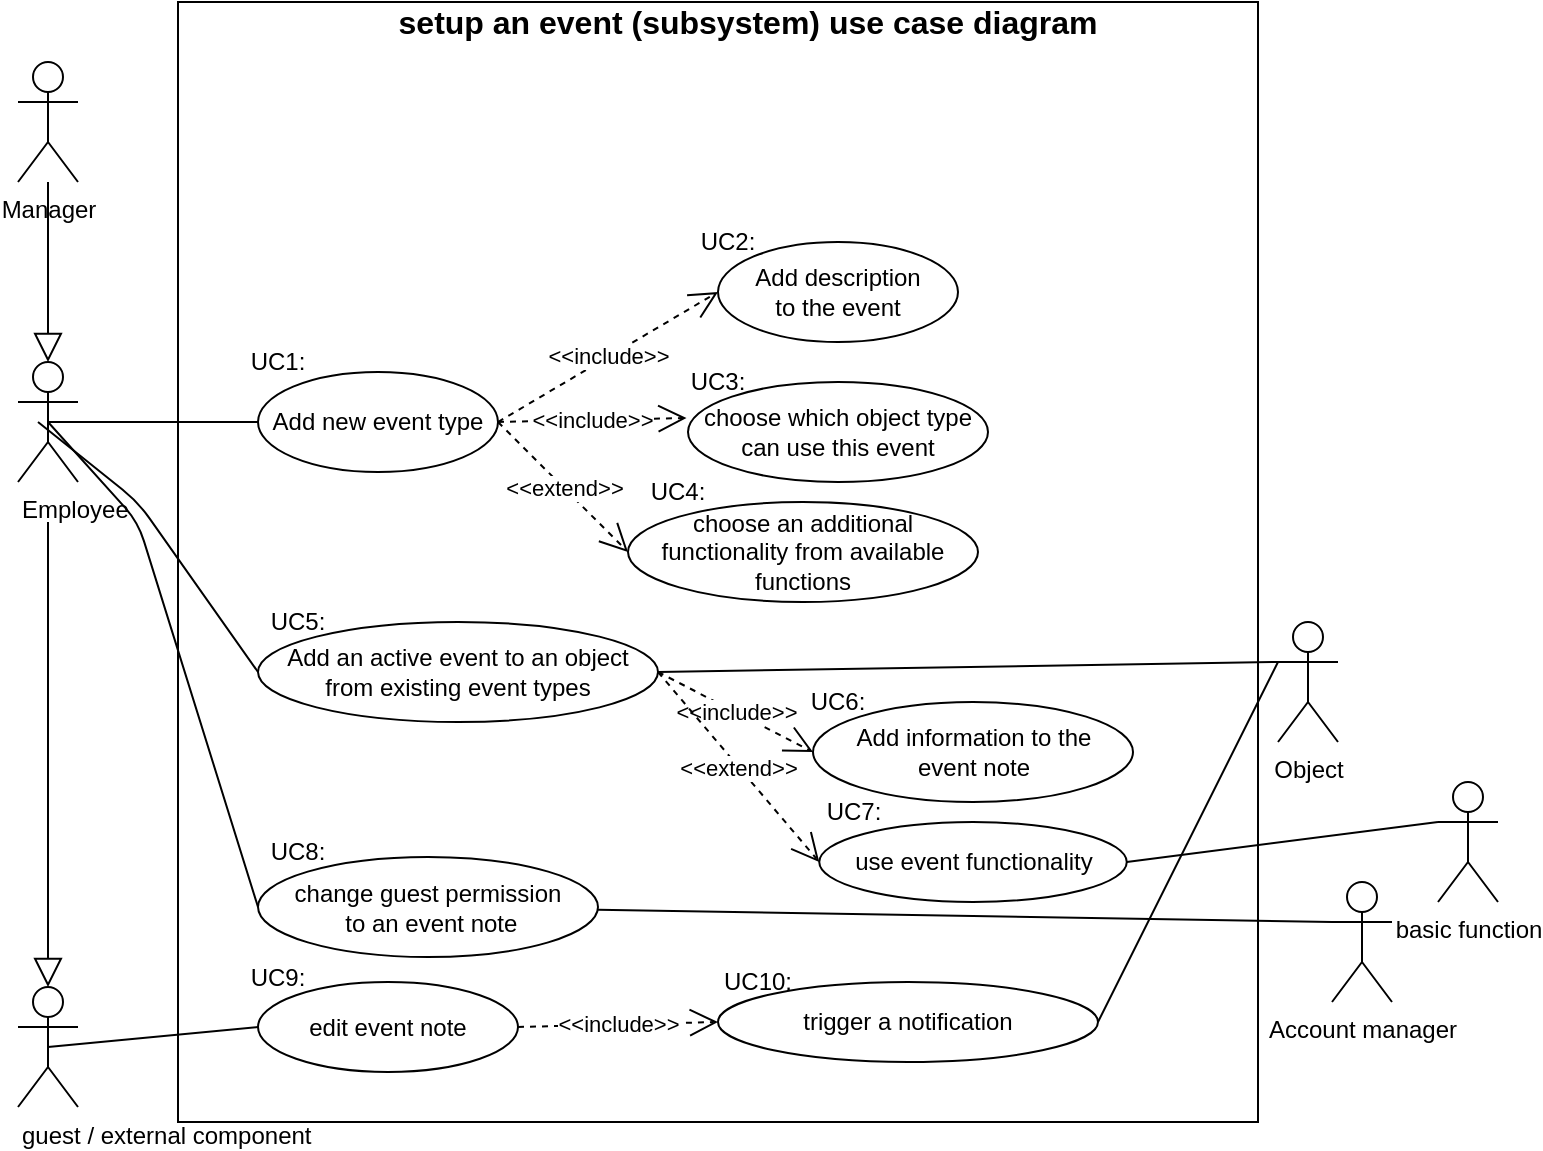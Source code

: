 <mxfile version="13.7.7" type="device" pages="3"><diagram id="utXPCezjBPJcnp2HROQr" name="Page-1"><mxGraphModel dx="1038" dy="548" grid="1" gridSize="10" guides="1" tooltips="1" connect="1" arrows="1" fold="1" page="1" pageScale="1" pageWidth="827" pageHeight="1169" math="0" shadow="0"><root><mxCell id="0"/><mxCell id="1" parent="0"/><mxCell id="6H96ITLId7qbTE_5kYYr-9" value="" style="rounded=0;whiteSpace=wrap;html=1;fillColor=none;" parent="1" vertex="1"><mxGeometry x="220" y="180" width="540" height="560" as="geometry"/></mxCell><mxCell id="Kk_vCVW2aMKq7jDuqErF-1" value="Manager" style="shape=umlActor;verticalLabelPosition=bottom;verticalAlign=top;html=1;outlineConnect=0;" parent="1" vertex="1"><mxGeometry x="140" y="210" width="30" height="60" as="geometry"/></mxCell><mxCell id="Kk_vCVW2aMKq7jDuqErF-4" value="Employee" style="shape=umlActor;verticalLabelPosition=bottom;verticalAlign=top;html=1;outlineConnect=0;align=left;" parent="1" vertex="1"><mxGeometry x="140" y="360" width="30" height="60" as="geometry"/></mxCell><mxCell id="Kk_vCVW2aMKq7jDuqErF-7" value="Add new event type" style="ellipse;whiteSpace=wrap;html=1;align=center;labelPosition=center;verticalLabelPosition=middle;verticalAlign=middle;" parent="1" vertex="1"><mxGeometry x="260" y="365" width="120" height="50" as="geometry"/></mxCell><mxCell id="Kk_vCVW2aMKq7jDuqErF-10" value="&lt;font style=&quot;font-size: 16px&quot;&gt;&lt;b&gt;setup an event (subsystem) use case diagram&lt;/b&gt;&lt;/font&gt;" style="text;html=1;strokeColor=none;fillColor=none;align=center;verticalAlign=middle;whiteSpace=wrap;rounded=0;" parent="1" vertex="1"><mxGeometry x="320" y="180" width="370" height="20" as="geometry"/></mxCell><mxCell id="Kk_vCVW2aMKq7jDuqErF-11" value="" style="endArrow=block;endFill=0;endSize=12;html=1;" parent="1" source="Kk_vCVW2aMKq7jDuqErF-1" edge="1"><mxGeometry width="160" relative="1" as="geometry"><mxPoint x="310" y="460" as="sourcePoint"/><mxPoint x="155" y="360" as="targetPoint"/></mxGeometry></mxCell><mxCell id="cNcr-mV-cdV3ffyyOe1p-5" value="choose which object type can use this event" style="ellipse;whiteSpace=wrap;html=1;align=center;labelPosition=center;verticalLabelPosition=middle;verticalAlign=middle;" parent="1" vertex="1"><mxGeometry x="475" y="370" width="150" height="50" as="geometry"/></mxCell><mxCell id="Dxs4iRGynDnffGmi7WWA-1" value="choose an additional functionality from available functions" style="ellipse;whiteSpace=wrap;html=1;align=center;labelPosition=center;verticalLabelPosition=middle;verticalAlign=middle;" parent="1" vertex="1"><mxGeometry x="445" y="430" width="175" height="50" as="geometry"/></mxCell><mxCell id="Dxs4iRGynDnffGmi7WWA-3" value="Add description &lt;br&gt;to the event" style="ellipse;whiteSpace=wrap;html=1;align=center;labelPosition=center;verticalLabelPosition=middle;verticalAlign=middle;" parent="1" vertex="1"><mxGeometry x="490" y="300" width="120" height="50" as="geometry"/></mxCell><mxCell id="Dxs4iRGynDnffGmi7WWA-4" value="&amp;lt;&amp;lt;include&amp;gt;&amp;gt;" style="endArrow=open;endSize=12;dashed=1;html=1;exitX=1;exitY=0.5;exitDx=0;exitDy=0;entryX=0;entryY=0.5;entryDx=0;entryDy=0;" parent="1" source="Kk_vCVW2aMKq7jDuqErF-7" target="Dxs4iRGynDnffGmi7WWA-3" edge="1"><mxGeometry width="160" relative="1" as="geometry"><mxPoint x="370" y="350" as="sourcePoint"/><mxPoint x="530" y="350" as="targetPoint"/></mxGeometry></mxCell><mxCell id="Dxs4iRGynDnffGmi7WWA-5" value="&amp;lt;&amp;lt;include&amp;gt;&amp;gt;" style="endArrow=open;endSize=12;dashed=1;html=1;exitX=1;exitY=0.5;exitDx=0;exitDy=0;entryX=-0.005;entryY=0.36;entryDx=0;entryDy=0;entryPerimeter=0;" parent="1" source="Kk_vCVW2aMKq7jDuqErF-7" target="cNcr-mV-cdV3ffyyOe1p-5" edge="1"><mxGeometry width="160" relative="1" as="geometry"><mxPoint x="620" y="384.5" as="sourcePoint"/><mxPoint x="730" y="384.5" as="targetPoint"/></mxGeometry></mxCell><mxCell id="Dxs4iRGynDnffGmi7WWA-6" value="&amp;lt;&amp;lt;extend&amp;gt;&amp;gt;" style="endArrow=open;endSize=12;dashed=1;html=1;exitX=1;exitY=0.5;exitDx=0;exitDy=0;entryX=0;entryY=0.5;entryDx=0;entryDy=0;" parent="1" source="Kk_vCVW2aMKq7jDuqErF-7" target="Dxs4iRGynDnffGmi7WWA-1" edge="1"><mxGeometry width="160" relative="1" as="geometry"><mxPoint x="400" y="395" as="sourcePoint"/><mxPoint x="510" y="395" as="targetPoint"/></mxGeometry></mxCell><mxCell id="RRafsIYccWuBnZkjw4QS-1" value="change guest permission&lt;br&gt;&amp;nbsp;to an event note" style="ellipse;whiteSpace=wrap;html=1;align=center;labelPosition=center;verticalLabelPosition=middle;verticalAlign=middle;" parent="1" vertex="1"><mxGeometry x="260" y="607.5" width="170" height="50" as="geometry"/></mxCell><mxCell id="RRafsIYccWuBnZkjw4QS-8" value="" style="endArrow=none;html=1;exitX=0.5;exitY=0.5;exitDx=0;exitDy=0;exitPerimeter=0;entryX=0;entryY=0.5;entryDx=0;entryDy=0;" parent="1" source="Kk_vCVW2aMKq7jDuqErF-4" target="Kk_vCVW2aMKq7jDuqErF-7" edge="1"><mxGeometry width="50" height="50" relative="1" as="geometry"><mxPoint x="390" y="370" as="sourcePoint"/><mxPoint x="440" y="320" as="targetPoint"/></mxGeometry></mxCell><mxCell id="RRafsIYccWuBnZkjw4QS-9" value="" style="endArrow=none;html=1;exitX=0.5;exitY=0.5;exitDx=0;exitDy=0;exitPerimeter=0;entryX=0;entryY=0.5;entryDx=0;entryDy=0;" parent="1" source="Kk_vCVW2aMKq7jDuqErF-4" target="RRafsIYccWuBnZkjw4QS-1" edge="1"><mxGeometry width="50" height="50" relative="1" as="geometry"><mxPoint x="390" y="370" as="sourcePoint"/><mxPoint x="440" y="320" as="targetPoint"/><Array as="points"><mxPoint x="200" y="440"/></Array></mxGeometry></mxCell><mxCell id="4VGySGI6yVkYC-rVtjmg-1" value="Add an active event to an object from existing event types" style="ellipse;whiteSpace=wrap;html=1;align=center;labelPosition=center;verticalLabelPosition=middle;verticalAlign=middle;" parent="1" vertex="1"><mxGeometry x="260" y="490" width="200" height="50" as="geometry"/></mxCell><mxCell id="4VGySGI6yVkYC-rVtjmg-2" value="&amp;lt;&amp;lt;include&amp;gt;&amp;gt;" style="endArrow=open;endSize=12;dashed=1;html=1;entryX=0;entryY=0.5;entryDx=0;entryDy=0;exitX=1;exitY=0.5;exitDx=0;exitDy=0;" parent="1" source="4VGySGI6yVkYC-rVtjmg-1" target="4VGySGI6yVkYC-rVtjmg-3" edge="1"><mxGeometry width="160" relative="1" as="geometry"><mxPoint x="470" y="525" as="sourcePoint"/><mxPoint x="580" y="524.5" as="targetPoint"/></mxGeometry></mxCell><mxCell id="4VGySGI6yVkYC-rVtjmg-3" value="Add information to the &lt;br&gt;event note" style="ellipse;whiteSpace=wrap;html=1;align=center;labelPosition=center;verticalLabelPosition=middle;verticalAlign=middle;" parent="1" vertex="1"><mxGeometry x="537.5" y="530" width="160" height="50" as="geometry"/></mxCell><mxCell id="4VGySGI6yVkYC-rVtjmg-4" value="" style="endArrow=none;html=1;exitX=0;exitY=0.5;exitDx=0;exitDy=0;" parent="1" source="4VGySGI6yVkYC-rVtjmg-1" edge="1"><mxGeometry width="50" height="50" relative="1" as="geometry"><mxPoint x="288" y="497" as="sourcePoint"/><mxPoint x="150" y="390" as="targetPoint"/><Array as="points"><mxPoint x="200" y="430"/></Array></mxGeometry></mxCell><mxCell id="4VGySGI6yVkYC-rVtjmg-5" value="&amp;lt;&amp;lt;extend&amp;gt;&amp;gt;" style="endArrow=open;endSize=12;dashed=1;html=1;exitX=1;exitY=0.5;exitDx=0;exitDy=0;entryX=0;entryY=0.5;entryDx=0;entryDy=0;" parent="1" source="4VGySGI6yVkYC-rVtjmg-1" target="4VGySGI6yVkYC-rVtjmg-6" edge="1"><mxGeometry width="160" relative="1" as="geometry"><mxPoint x="420" y="540" as="sourcePoint"/><mxPoint x="540" y="570" as="targetPoint"/></mxGeometry></mxCell><mxCell id="4VGySGI6yVkYC-rVtjmg-6" value="use event functionality" style="ellipse;whiteSpace=wrap;html=1;align=center;labelPosition=center;verticalLabelPosition=middle;verticalAlign=middle;" parent="1" vertex="1"><mxGeometry x="540.63" y="590" width="153.75" height="40" as="geometry"/></mxCell><mxCell id="6H96ITLId7qbTE_5kYYr-1" value="guest / external component" style="shape=umlActor;verticalLabelPosition=bottom;verticalAlign=top;html=1;outlineConnect=0;align=left;" parent="1" vertex="1"><mxGeometry x="140" y="672.5" width="30" height="60" as="geometry"/></mxCell><mxCell id="6H96ITLId7qbTE_5kYYr-2" value="" style="endArrow=block;endFill=0;endSize=12;html=1;entryX=0.5;entryY=0;entryDx=0;entryDy=0;entryPerimeter=0;" parent="1" target="6H96ITLId7qbTE_5kYYr-1" edge="1"><mxGeometry width="160" relative="1" as="geometry"><mxPoint x="155" y="440" as="sourcePoint"/><mxPoint x="154.5" y="650" as="targetPoint"/></mxGeometry></mxCell><mxCell id="6H96ITLId7qbTE_5kYYr-3" value="" style="endArrow=none;html=1;exitX=0.5;exitY=0.5;exitDx=0;exitDy=0;exitPerimeter=0;entryX=0;entryY=0.5;entryDx=0;entryDy=0;" parent="1" source="6H96ITLId7qbTE_5kYYr-1" target="6H96ITLId7qbTE_5kYYr-4" edge="1"><mxGeometry width="50" height="50" relative="1" as="geometry"><mxPoint x="320" y="660" as="sourcePoint"/><mxPoint x="320" y="680" as="targetPoint"/></mxGeometry></mxCell><mxCell id="6H96ITLId7qbTE_5kYYr-4" value="edit event note" style="ellipse;whiteSpace=wrap;html=1;align=center;labelPosition=center;verticalLabelPosition=middle;verticalAlign=middle;" parent="1" vertex="1"><mxGeometry x="260" y="670" width="130" height="45" as="geometry"/></mxCell><mxCell id="6H96ITLId7qbTE_5kYYr-5" value="&amp;lt;&amp;lt;include&amp;gt;&amp;gt;" style="endArrow=open;endSize=12;dashed=1;html=1;exitX=1;exitY=0.5;exitDx=0;exitDy=0;entryX=0;entryY=0.5;entryDx=0;entryDy=0;" parent="1" source="6H96ITLId7qbTE_5kYYr-4" target="6H96ITLId7qbTE_5kYYr-6" edge="1"><mxGeometry width="160" relative="1" as="geometry"><mxPoint x="410" y="690" as="sourcePoint"/><mxPoint x="520" y="680" as="targetPoint"/></mxGeometry></mxCell><mxCell id="6H96ITLId7qbTE_5kYYr-6" value="trigger a notification" style="ellipse;whiteSpace=wrap;html=1;align=center;labelPosition=center;verticalLabelPosition=middle;verticalAlign=middle;" parent="1" vertex="1"><mxGeometry x="490" y="670" width="190" height="40" as="geometry"/></mxCell><mxCell id="6H96ITLId7qbTE_5kYYr-7" value="Object" style="shape=umlActor;verticalLabelPosition=bottom;verticalAlign=top;html=1;outlineConnect=0;" parent="1" vertex="1"><mxGeometry x="770" y="490" width="30" height="60" as="geometry"/></mxCell><mxCell id="6H96ITLId7qbTE_5kYYr-8" value="" style="endArrow=none;html=1;entryX=0;entryY=0.333;entryDx=0;entryDy=0;entryPerimeter=0;exitX=1;exitY=0.5;exitDx=0;exitDy=0;" parent="1" source="4VGySGI6yVkYC-rVtjmg-1" target="6H96ITLId7qbTE_5kYYr-7" edge="1"><mxGeometry width="50" height="50" relative="1" as="geometry"><mxPoint x="500" y="550" as="sourcePoint"/><mxPoint x="550" y="500" as="targetPoint"/></mxGeometry></mxCell><mxCell id="6H96ITLId7qbTE_5kYYr-15" value="Account manager" style="shape=umlActor;verticalLabelPosition=bottom;verticalAlign=top;html=1;outlineConnect=0;fillColor=none;" parent="1" vertex="1"><mxGeometry x="797" y="620" width="30" height="60" as="geometry"/></mxCell><mxCell id="6H96ITLId7qbTE_5kYYr-16" value="" style="endArrow=none;html=1;entryX=0;entryY=0.333;entryDx=0;entryDy=0;entryPerimeter=0;" parent="1" source="RRafsIYccWuBnZkjw4QS-1" target="6H96ITLId7qbTE_5kYYr-15" edge="1"><mxGeometry width="50" height="50" relative="1" as="geometry"><mxPoint x="500" y="510" as="sourcePoint"/><mxPoint x="550" y="460" as="targetPoint"/></mxGeometry></mxCell><mxCell id="6H96ITLId7qbTE_5kYYr-17" value="" style="endArrow=none;html=1;entryX=0;entryY=0.333;entryDx=0;entryDy=0;entryPerimeter=0;exitX=1;exitY=0.5;exitDx=0;exitDy=0;" parent="1" source="6H96ITLId7qbTE_5kYYr-6" target="6H96ITLId7qbTE_5kYYr-7" edge="1"><mxGeometry width="50" height="50" relative="1" as="geometry"><mxPoint x="520" y="490" as="sourcePoint"/><mxPoint x="570" y="440" as="targetPoint"/></mxGeometry></mxCell><mxCell id="7da8zizgrjQQB2k06ZIY-1" value="UC2:" style="text;html=1;strokeColor=none;fillColor=none;align=center;verticalAlign=middle;whiteSpace=wrap;rounded=0;" parent="1" vertex="1"><mxGeometry x="475" y="290" width="40" height="20" as="geometry"/></mxCell><mxCell id="7da8zizgrjQQB2k06ZIY-2" value="UC9:" style="text;html=1;strokeColor=none;fillColor=none;align=center;verticalAlign=middle;whiteSpace=wrap;rounded=0;" parent="1" vertex="1"><mxGeometry x="250" y="657.5" width="40" height="20" as="geometry"/></mxCell><mxCell id="7da8zizgrjQQB2k06ZIY-3" value="UC8:" style="text;html=1;strokeColor=none;fillColor=none;align=center;verticalAlign=middle;whiteSpace=wrap;rounded=0;" parent="1" vertex="1"><mxGeometry x="260" y="595" width="40" height="20" as="geometry"/></mxCell><mxCell id="7da8zizgrjQQB2k06ZIY-4" value="UC7:" style="text;html=1;strokeColor=none;fillColor=none;align=center;verticalAlign=middle;whiteSpace=wrap;rounded=0;" parent="1" vertex="1"><mxGeometry x="537.5" y="575" width="40" height="20" as="geometry"/></mxCell><mxCell id="7da8zizgrjQQB2k06ZIY-5" value="UC6:" style="text;html=1;strokeColor=none;fillColor=none;align=center;verticalAlign=middle;whiteSpace=wrap;rounded=0;" parent="1" vertex="1"><mxGeometry x="530" y="520" width="40" height="20" as="geometry"/></mxCell><mxCell id="7da8zizgrjQQB2k06ZIY-6" value="UC5:" style="text;html=1;strokeColor=none;fillColor=none;align=center;verticalAlign=middle;whiteSpace=wrap;rounded=0;" parent="1" vertex="1"><mxGeometry x="260" y="480" width="40" height="20" as="geometry"/></mxCell><mxCell id="7da8zizgrjQQB2k06ZIY-7" value="UC4:" style="text;html=1;strokeColor=none;fillColor=none;align=center;verticalAlign=middle;whiteSpace=wrap;rounded=0;" parent="1" vertex="1"><mxGeometry x="450" y="415" width="40" height="20" as="geometry"/></mxCell><mxCell id="7da8zizgrjQQB2k06ZIY-8" value="UC3:" style="text;html=1;strokeColor=none;fillColor=none;align=center;verticalAlign=middle;whiteSpace=wrap;rounded=0;" parent="1" vertex="1"><mxGeometry x="470" y="360" width="40" height="20" as="geometry"/></mxCell><mxCell id="7da8zizgrjQQB2k06ZIY-9" value="UC1:" style="text;html=1;strokeColor=none;fillColor=none;align=center;verticalAlign=middle;whiteSpace=wrap;rounded=0;" parent="1" vertex="1"><mxGeometry x="250" y="350" width="40" height="20" as="geometry"/></mxCell><mxCell id="7da8zizgrjQQB2k06ZIY-14" value="UC10:" style="text;html=1;strokeColor=none;fillColor=none;align=center;verticalAlign=middle;whiteSpace=wrap;rounded=0;" parent="1" vertex="1"><mxGeometry x="490" y="660" width="40" height="20" as="geometry"/></mxCell><mxCell id="9ASBnw7VMz5Wet0L4bA9-1" value="basic function" style="shape=umlActor;verticalLabelPosition=bottom;verticalAlign=top;html=1;outlineConnect=0;" parent="1" vertex="1"><mxGeometry x="850" y="570" width="30" height="60" as="geometry"/></mxCell><mxCell id="9ASBnw7VMz5Wet0L4bA9-2" value="" style="endArrow=none;html=1;exitX=1;exitY=0.5;exitDx=0;exitDy=0;entryX=0;entryY=0.333;entryDx=0;entryDy=0;entryPerimeter=0;" parent="1" source="4VGySGI6yVkYC-rVtjmg-6" target="9ASBnw7VMz5Wet0L4bA9-1" edge="1"><mxGeometry width="50" height="50" relative="1" as="geometry"><mxPoint x="500" y="610" as="sourcePoint"/><mxPoint x="550" y="560" as="targetPoint"/></mxGeometry></mxCell></root></mxGraphModel></diagram><diagram id="YTZKNk6RwvPLBprrZnBO" name="Page-2"><mxGraphModel dx="1038" dy="548" grid="1" gridSize="10" guides="1" tooltips="1" connect="1" arrows="1" fold="1" page="1" pageScale="1" pageWidth="827" pageHeight="1169" math="0" shadow="0"><root><mxCell id="u1Y7plQw_DrV7X-vfauh-0"/><mxCell id="u1Y7plQw_DrV7X-vfauh-1" parent="u1Y7plQw_DrV7X-vfauh-0"/><mxCell id="aOEc8PXbeSyKOKHa7v5D-0" value="Manager" style="shape=umlActor;verticalLabelPosition=bottom;verticalAlign=top;html=1;outlineConnect=0;" parent="u1Y7plQw_DrV7X-vfauh-1" vertex="1"><mxGeometry x="310" y="80" width="30" height="60" as="geometry"/></mxCell><mxCell id="aOEc8PXbeSyKOKHa7v5D-3" value="Employee" style="shape=umlActor;verticalLabelPosition=bottom;verticalAlign=top;html=1;outlineConnect=0;align=left;" parent="u1Y7plQw_DrV7X-vfauh-1" vertex="1"><mxGeometry x="440" y="80" width="30" height="60" as="geometry"/></mxCell><mxCell id="aOEc8PXbeSyKOKHa7v5D-4" value="guest / external component" style="shape=umlActor;verticalLabelPosition=bottom;verticalAlign=top;html=1;outlineConnect=0;align=left;" parent="u1Y7plQw_DrV7X-vfauh-1" vertex="1"><mxGeometry x="550" y="80" width="30" height="60" as="geometry"/></mxCell><mxCell id="5kgaxW0r-2ZISNXoUY7m-0" value="Account manager" style="shape=umlActor;verticalLabelPosition=bottom;verticalAlign=top;html=1;outlineConnect=0;fillColor=none;" parent="u1Y7plQw_DrV7X-vfauh-1" vertex="1"><mxGeometry x="310" y="190" width="30" height="60" as="geometry"/></mxCell><mxCell id="KJ-WDHbE_90rxVy6zLl_-0" value="Object" style="shape=umlActor;verticalLabelPosition=bottom;verticalAlign=top;html=1;outlineConnect=0;" parent="u1Y7plQw_DrV7X-vfauh-1" vertex="1"><mxGeometry x="440" y="190" width="30" height="60" as="geometry"/></mxCell><mxCell id="KJ-WDHbE_90rxVy6zLl_-1" value="&lt;p class=&quot;MsoNormal&quot; align=&quot;center&quot; dir=&quot;RTL&quot; style=&quot;margin-bottom: 3pt ; line-height: normal&quot;&gt;&lt;span dir=&quot;LTR&quot;&gt;participating actors&lt;/span&gt;&lt;/p&gt;" style="text;html=1;strokeColor=none;fillColor=none;align=center;verticalAlign=middle;whiteSpace=wrap;rounded=0;" parent="u1Y7plQw_DrV7X-vfauh-1" vertex="1"><mxGeometry x="150" y="210" width="130" height="30" as="geometry"/></mxCell><mxCell id="KJ-WDHbE_90rxVy6zLl_-2" value="initiating actors&amp;nbsp;" style="text;html=1;strokeColor=none;fillColor=none;align=center;verticalAlign=middle;whiteSpace=wrap;rounded=0;" parent="u1Y7plQw_DrV7X-vfauh-1" vertex="1"><mxGeometry x="150" y="110" width="130" height="20" as="geometry"/></mxCell><mxCell id="b4IznHX6ShWwP-aLNI5_-0" value="events&lt;span style=&quot;color: rgba(0 , 0 , 0 , 0) ; font-family: monospace ; font-size: 0px&quot;&gt;%3CmxGraphModel%3E%3Croot%3E%3CmxCell%20id%3D%220%22%2F%3E%3CmxCell%20id%3D%221%22%20parent%3D%220%22%2F%3E%3CmxCell%20id%3D%222%22%20value%3D%22edit%20object%22%20style%3D%22ellipse%3BwhiteSpace%3Dwrap%3Bhtml%3D1%3Balign%3Dcenter%3BlabelPosition%3Dcenter%3BverticalLabelPosition%3Dmiddle%3BverticalAlign%3Dmiddle%3B%22%20vertex%3D%221%22%20parent%3D%221%22%3E%3CmxGeometry%20x%3D%22260%22%20y%3D%22320%22%20width%3D%22120%22%20height%3D%2245%22%20as%3D%22geometry%22%2F%3E%3C%2FmxCell%3E%3C%2Froot%3E%3C%2FmxGraphModel%3E&lt;/span&gt;" style="shape=umlActor;verticalLabelPosition=bottom;verticalAlign=top;html=1;outlineConnect=0;" vertex="1" parent="u1Y7plQw_DrV7X-vfauh-1"><mxGeometry x="310" y="290" width="30" height="60" as="geometry"/></mxCell><mxCell id="kIRqre_cye4Q74ONNVQ8-0" value="area" style="shape=umlActor;verticalLabelPosition=bottom;verticalAlign=top;html=1;outlineConnect=0;" vertex="1" parent="u1Y7plQw_DrV7X-vfauh-1"><mxGeometry x="440" y="290" width="30" height="60" as="geometry"/></mxCell></root></mxGraphModel></diagram><diagram id="uSlDo5L32wiAFqZvi3E1" name="Page-3"><mxGraphModel dx="1038" dy="548" grid="1" gridSize="10" guides="1" tooltips="1" connect="1" arrows="1" fold="1" page="1" pageScale="1" pageWidth="827" pageHeight="1169" math="0" shadow="0"><root><mxCell id="gFDSZjCcRzM-J8PlVAG0-0"/><mxCell id="gFDSZjCcRzM-J8PlVAG0-1" parent="gFDSZjCcRzM-J8PlVAG0-0"/><mxCell id="5UqNdwSxKltFd33tWFXf-3" value="" style="rounded=0;whiteSpace=wrap;html=1;fillColor=none;" vertex="1" parent="gFDSZjCcRzM-J8PlVAG0-1"><mxGeometry x="190" y="130" width="450" height="300" as="geometry"/></mxCell><mxCell id="lzjP_Lcx6cEzpVO0oIW3-0" value="Manager" style="shape=umlActor;verticalLabelPosition=bottom;verticalAlign=top;html=1;outlineConnect=0;" parent="gFDSZjCcRzM-J8PlVAG0-1" vertex="1"><mxGeometry x="120" y="190" width="30" height="60" as="geometry"/></mxCell><mxCell id="lzjP_Lcx6cEzpVO0oIW3-6" value="&lt;b&gt;&lt;font style=&quot;font-size: 13px&quot;&gt;set up area (subsystem) use case&lt;/font&gt;&lt;/b&gt;" style="text;html=1;strokeColor=none;fillColor=none;align=center;verticalAlign=middle;whiteSpace=wrap;rounded=0;" parent="gFDSZjCcRzM-J8PlVAG0-1" vertex="1"><mxGeometry x="281.5" y="100" width="267" height="20" as="geometry"/></mxCell><mxCell id="GDKlFmXKcKAxyfC5sB-s-1" value="add new object type" style="ellipse;whiteSpace=wrap;html=1;align=center;labelPosition=center;verticalLabelPosition=middle;verticalAlign=middle;" vertex="1" parent="gFDSZjCcRzM-J8PlVAG0-1"><mxGeometry x="260" y="160" width="120" height="45" as="geometry"/></mxCell><mxCell id="xRSWfFBNdi313jfj4hbi-0" value="edit object" style="ellipse;whiteSpace=wrap;html=1;align=center;labelPosition=center;verticalLabelPosition=middle;verticalAlign=middle;" vertex="1" parent="gFDSZjCcRzM-J8PlVAG0-1"><mxGeometry x="260" y="282.5" width="120" height="45" as="geometry"/></mxCell><mxCell id="W3Na1PfW9V6ECuIl2yzg-0" value="place object" style="ellipse;whiteSpace=wrap;html=1;align=center;labelPosition=center;verticalLabelPosition=middle;verticalAlign=middle;" vertex="1" parent="gFDSZjCcRzM-J8PlVAG0-1"><mxGeometry x="260" y="222.5" width="120" height="45" as="geometry"/></mxCell><mxCell id="W3Na1PfW9V6ECuIl2yzg-1" value="area" style="shape=umlActor;verticalLabelPosition=bottom;verticalAlign=top;html=1;outlineConnect=0;" vertex="1" parent="gFDSZjCcRzM-J8PlVAG0-1"><mxGeometry x="670" y="137.5" width="30" height="60" as="geometry"/></mxCell><mxCell id="W3Na1PfW9V6ECuIl2yzg-2" value="events&lt;span style=&quot;color: rgba(0 , 0 , 0 , 0) ; font-family: monospace ; font-size: 0px&quot;&gt;%3CmxGraphModel%3E%3Croot%3E%3CmxCell%20id%3D%220%22%2F%3E%3CmxCell%20id%3D%221%22%20parent%3D%220%22%2F%3E%3CmxCell%20id%3D%222%22%20value%3D%22edit%20object%22%20style%3D%22ellipse%3BwhiteSpace%3Dwrap%3Bhtml%3D1%3Balign%3Dcenter%3BlabelPosition%3Dcenter%3BverticalLabelPosition%3Dmiddle%3BverticalAlign%3Dmiddle%3B%22%20vertex%3D%221%22%20parent%3D%221%22%3E%3CmxGeometry%20x%3D%22260%22%20y%3D%22320%22%20width%3D%22120%22%20height%3D%2245%22%20as%3D%22geometry%22%2F%3E%3C%2FmxCell%3E%3C%2Froot%3E%3C%2FmxGraphModel%3E&lt;/span&gt;" style="shape=umlActor;verticalLabelPosition=bottom;verticalAlign=top;html=1;outlineConnect=0;" vertex="1" parent="gFDSZjCcRzM-J8PlVAG0-1"><mxGeometry x="670" y="240" width="30" height="60" as="geometry"/></mxCell><mxCell id="-HeCR7H4v_u5egs5Zt-8-0" value="Add an active event to an object from existing event types" style="ellipse;whiteSpace=wrap;html=1;align=center;labelPosition=center;verticalLabelPosition=middle;verticalAlign=middle;" vertex="1" parent="gFDSZjCcRzM-J8PlVAG0-1"><mxGeometry x="420" y="340" width="200" height="50" as="geometry"/></mxCell><mxCell id="-HeCR7H4v_u5egs5Zt-8-1" value="UC13:" style="text;html=1;strokeColor=none;fillColor=none;align=center;verticalAlign=middle;whiteSpace=wrap;rounded=0;" vertex="1" parent="gFDSZjCcRzM-J8PlVAG0-1"><mxGeometry x="250" y="267.5" width="40" height="20" as="geometry"/></mxCell><mxCell id="s3i2-7Qv7moNlmLMKgzh-0" value="&amp;lt;&amp;lt;extend&amp;gt;&amp;gt;" style="endArrow=open;endSize=12;dashed=1;html=1;exitX=1;exitY=1;exitDx=0;exitDy=0;entryX=0;entryY=0.5;entryDx=0;entryDy=0;" edge="1" parent="gFDSZjCcRzM-J8PlVAG0-1" source="xRSWfFBNdi313jfj4hbi-0" target="-HeCR7H4v_u5egs5Zt-8-0"><mxGeometry width="160" relative="1" as="geometry"><mxPoint x="310" y="370" as="sourcePoint"/><mxPoint x="390.63" y="465" as="targetPoint"/></mxGeometry></mxCell><mxCell id="jucsG0Hga2fJd6XsrkW3-0" value="" style="endArrow=none;html=1;entryX=0;entryY=0.333;entryDx=0;entryDy=0;entryPerimeter=0;exitX=1;exitY=0.5;exitDx=0;exitDy=0;" edge="1" parent="gFDSZjCcRzM-J8PlVAG0-1" source="GDKlFmXKcKAxyfC5sB-s-1" target="W3Na1PfW9V6ECuIl2yzg-1"><mxGeometry width="50" height="50" relative="1" as="geometry"><mxPoint x="390" y="250" as="sourcePoint"/><mxPoint x="440" y="200" as="targetPoint"/></mxGeometry></mxCell><mxCell id="jucsG0Hga2fJd6XsrkW3-1" value="" style="endArrow=none;html=1;exitX=1;exitY=0.5;exitDx=0;exitDy=0;entryX=0;entryY=0.333;entryDx=0;entryDy=0;entryPerimeter=0;" edge="1" parent="gFDSZjCcRzM-J8PlVAG0-1" source="W3Na1PfW9V6ECuIl2yzg-0" target="W3Na1PfW9V6ECuIl2yzg-1"><mxGeometry width="50" height="50" relative="1" as="geometry"><mxPoint x="390" y="192.5" as="sourcePoint"/><mxPoint x="640" y="160" as="targetPoint"/></mxGeometry></mxCell><mxCell id="jucsG0Hga2fJd6XsrkW3-2" value="" style="endArrow=none;html=1;entryX=0;entryY=0.333;entryDx=0;entryDy=0;entryPerimeter=0;exitX=1;exitY=0;exitDx=0;exitDy=0;" edge="1" parent="gFDSZjCcRzM-J8PlVAG0-1" source="-HeCR7H4v_u5egs5Zt-8-0" target="W3Na1PfW9V6ECuIl2yzg-2"><mxGeometry width="50" height="50" relative="1" as="geometry"><mxPoint x="390" y="250" as="sourcePoint"/><mxPoint x="440" y="200" as="targetPoint"/></mxGeometry></mxCell><mxCell id="5UqNdwSxKltFd33tWFXf-0" value="" style="endArrow=none;html=1;entryX=1;entryY=0.333;entryDx=0;entryDy=0;entryPerimeter=0;exitX=0;exitY=0.5;exitDx=0;exitDy=0;" edge="1" parent="gFDSZjCcRzM-J8PlVAG0-1" source="xRSWfFBNdi313jfj4hbi-0" target="lzjP_Lcx6cEzpVO0oIW3-0"><mxGeometry width="50" height="50" relative="1" as="geometry"><mxPoint x="390" y="250" as="sourcePoint"/><mxPoint x="440" y="200" as="targetPoint"/></mxGeometry></mxCell><mxCell id="5UqNdwSxKltFd33tWFXf-1" value="" style="endArrow=none;html=1;entryX=1;entryY=0.333;entryDx=0;entryDy=0;entryPerimeter=0;exitX=0;exitY=0.5;exitDx=0;exitDy=0;" edge="1" parent="gFDSZjCcRzM-J8PlVAG0-1" source="W3Na1PfW9V6ECuIl2yzg-0" target="lzjP_Lcx6cEzpVO0oIW3-0"><mxGeometry width="50" height="50" relative="1" as="geometry"><mxPoint x="390" y="250" as="sourcePoint"/><mxPoint x="440" y="200" as="targetPoint"/></mxGeometry></mxCell><mxCell id="5UqNdwSxKltFd33tWFXf-2" value="" style="endArrow=none;html=1;entryX=1;entryY=0.333;entryDx=0;entryDy=0;entryPerimeter=0;exitX=0;exitY=0.5;exitDx=0;exitDy=0;" edge="1" parent="gFDSZjCcRzM-J8PlVAG0-1" source="GDKlFmXKcKAxyfC5sB-s-1" target="lzjP_Lcx6cEzpVO0oIW3-0"><mxGeometry width="50" height="50" relative="1" as="geometry"><mxPoint x="390" y="250" as="sourcePoint"/><mxPoint x="440" y="200" as="targetPoint"/></mxGeometry></mxCell><mxCell id="5UqNdwSxKltFd33tWFXf-4" value="UC11:" style="text;html=1;strokeColor=none;fillColor=none;align=center;verticalAlign=middle;whiteSpace=wrap;rounded=0;" vertex="1" parent="gFDSZjCcRzM-J8PlVAG0-1"><mxGeometry x="250" y="150" width="40" height="20" as="geometry"/></mxCell><mxCell id="5UqNdwSxKltFd33tWFXf-5" value="UC12:" style="text;html=1;strokeColor=none;fillColor=none;align=center;verticalAlign=middle;whiteSpace=wrap;rounded=0;" vertex="1" parent="gFDSZjCcRzM-J8PlVAG0-1"><mxGeometry x="250" y="210" width="40" height="20" as="geometry"/></mxCell><mxCell id="5UqNdwSxKltFd33tWFXf-6" value="UC5:" style="text;html=1;strokeColor=none;fillColor=none;align=center;verticalAlign=middle;whiteSpace=wrap;rounded=0;" vertex="1" parent="gFDSZjCcRzM-J8PlVAG0-1"><mxGeometry x="430" y="327.5" width="40" height="20" as="geometry"/></mxCell><mxCell id="V4BvWjn8c4fwf5WgaQ4B-1" value="add new area" style="ellipse;whiteSpace=wrap;html=1;align=center;labelPosition=center;verticalLabelPosition=middle;verticalAlign=middle;" vertex="1" parent="gFDSZjCcRzM-J8PlVAG0-1"><mxGeometry x="260" y="350" width="120" height="45" as="geometry"/></mxCell><mxCell id="V4BvWjn8c4fwf5WgaQ4B-3" value="" style="endArrow=none;html=1;entryX=1;entryY=0.333;entryDx=0;entryDy=0;entryPerimeter=0;exitX=0;exitY=0.5;exitDx=0;exitDy=0;" edge="1" parent="gFDSZjCcRzM-J8PlVAG0-1" source="V4BvWjn8c4fwf5WgaQ4B-1" target="lzjP_Lcx6cEzpVO0oIW3-0"><mxGeometry width="50" height="50" relative="1" as="geometry"><mxPoint x="390" y="250" as="sourcePoint"/><mxPoint x="440" y="200" as="targetPoint"/></mxGeometry></mxCell><mxCell id="V4BvWjn8c4fwf5WgaQ4B-4" value="UC14:" style="text;html=1;strokeColor=none;fillColor=none;align=center;verticalAlign=middle;whiteSpace=wrap;rounded=0;" vertex="1" parent="gFDSZjCcRzM-J8PlVAG0-1"><mxGeometry x="250" y="330" width="40" height="20" as="geometry"/></mxCell></root></mxGraphModel></diagram></mxfile>
